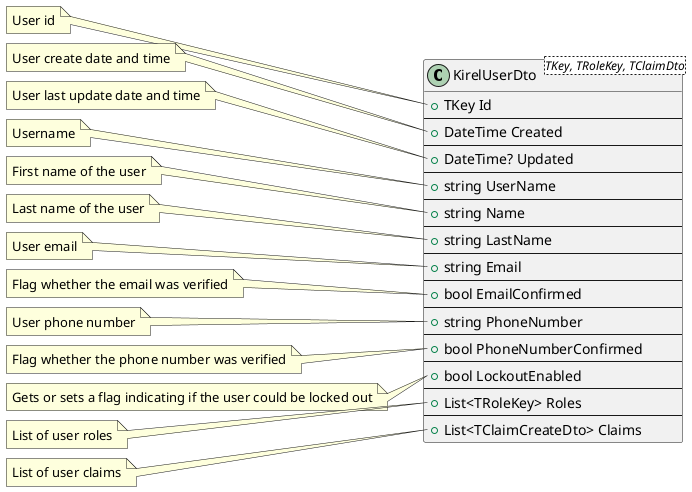﻿@startuml

class KirelUserDto<TKey, TRoleKey, TClaimDto>{
   +TKey Id
   --
   +DateTime Created
   --
   +DateTime? Updated
   --
   +string UserName
   --
   +string Name
   --
   +string LastName 
   --
   +string Email
   --
   +bool EmailConfirmed
   --
   +string PhoneNumber
   --
   +bool PhoneNumberConfirmed
   --
   +bool LockoutEnabled
   --
   +List<TRoleKey> Roles
   --
   +List<TClaimCreateDto> Claims
}
note left of KirelUserDto::Id
  User id
end note

note left of KirelUserDto::Created
  User create date and time
end note

note left of KirelUserDto::Updated
  User last update date and time
end note

note left of KirelUserDto::UserName
  Username
end note

note left of KirelUserDto::"string Name"
  First name of the user
end note

note left of KirelUserDto::LastName
  Last name of the user
end note

note left of KirelUserDto::Email
  User email
end note

note left of KirelUserDto::EmailConfirmed
  Flag whether the email was verified
end note

note left of KirelUserDto::PhoneNumber
  User phone number
end note

note left of KirelUserDto::PhoneNumberConfirmed
  Flag whether the phone number was verified
end note

note left of KirelUserDto::LockoutEnabled
  Gets or sets a flag indicating if the user could be locked out
end note

note left of KirelUserDto::Roles
  List of user roles
end note

note left of KirelUserDto::Claims
  List of user claims
end note
@enduml